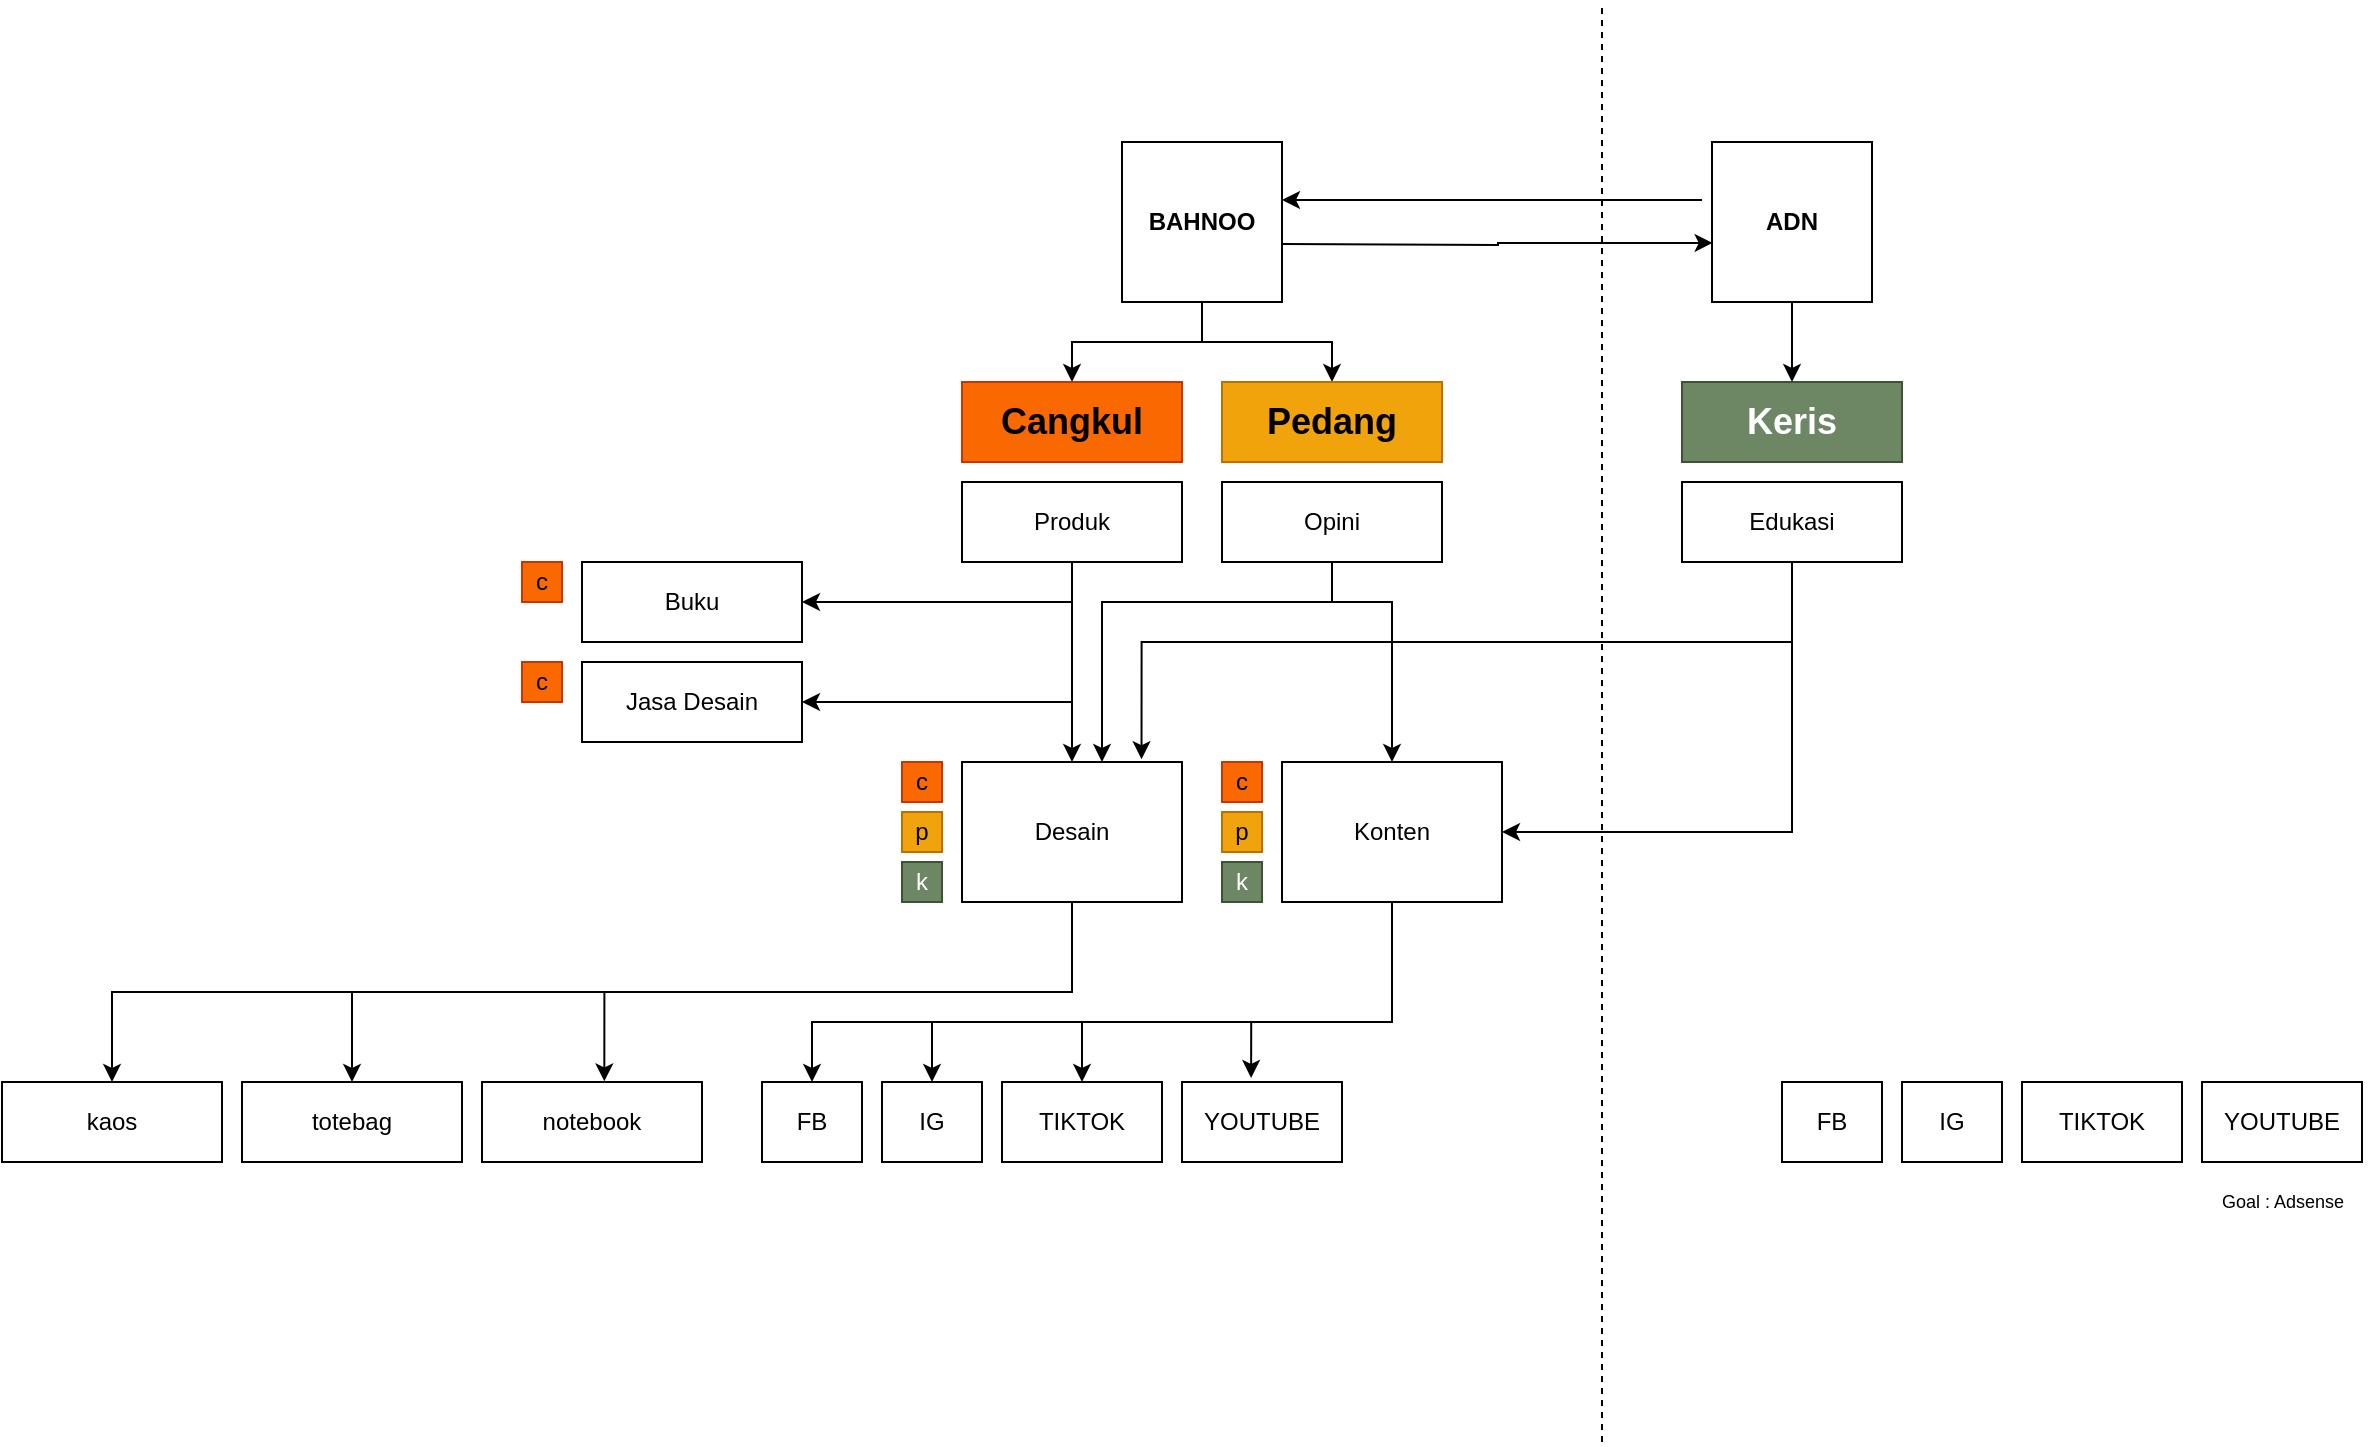 <mxfile version="20.7.4" type="github">
  <diagram id="3FAYzUAJw1p4qOGToEqN" name="Page-1">
    <mxGraphModel dx="1257" dy="631" grid="1" gridSize="10" guides="1" tooltips="1" connect="1" arrows="1" fold="1" page="1" pageScale="1" pageWidth="2336" pageHeight="1654" math="0" shadow="0">
      <root>
        <mxCell id="0" />
        <mxCell id="1" parent="0" />
        <mxCell id="1m_I83HTcoRCwd1rOjIo-9" style="edgeStyle=orthogonalEdgeStyle;rounded=0;orthogonalLoop=1;jettySize=auto;html=1;exitX=0.5;exitY=1;exitDx=0;exitDy=0;entryX=0.5;entryY=0;entryDx=0;entryDy=0;" parent="1" source="1m_I83HTcoRCwd1rOjIo-1" target="1m_I83HTcoRCwd1rOjIo-5" edge="1">
          <mxGeometry relative="1" as="geometry" />
        </mxCell>
        <mxCell id="1m_I83HTcoRCwd1rOjIo-10" style="edgeStyle=orthogonalEdgeStyle;rounded=0;orthogonalLoop=1;jettySize=auto;html=1;exitX=0.5;exitY=1;exitDx=0;exitDy=0;entryX=0.5;entryY=0;entryDx=0;entryDy=0;" parent="1" source="1m_I83HTcoRCwd1rOjIo-1" target="1m_I83HTcoRCwd1rOjIo-7" edge="1">
          <mxGeometry relative="1" as="geometry" />
        </mxCell>
        <mxCell id="1m_I83HTcoRCwd1rOjIo-14" style="edgeStyle=orthogonalEdgeStyle;rounded=0;orthogonalLoop=1;jettySize=auto;html=1;exitX=1;exitY=0.75;exitDx=0;exitDy=0;entryX=0.004;entryY=0.631;entryDx=0;entryDy=0;entryPerimeter=0;" parent="1" target="1m_I83HTcoRCwd1rOjIo-2" edge="1">
          <mxGeometry relative="1" as="geometry">
            <mxPoint x="900" y="461" as="sourcePoint" />
            <mxPoint x="1060" y="461" as="targetPoint" />
          </mxGeometry>
        </mxCell>
        <mxCell id="1m_I83HTcoRCwd1rOjIo-1" value="&lt;b&gt;BAHNOO&lt;/b&gt;" style="whiteSpace=wrap;html=1;aspect=fixed;" parent="1" vertex="1">
          <mxGeometry x="820" y="410" width="80" height="80" as="geometry" />
        </mxCell>
        <mxCell id="1m_I83HTcoRCwd1rOjIo-13" style="edgeStyle=orthogonalEdgeStyle;rounded=0;orthogonalLoop=1;jettySize=auto;html=1;entryX=1;entryY=0.25;entryDx=0;entryDy=0;" parent="1" edge="1">
          <mxGeometry relative="1" as="geometry">
            <mxPoint x="1110" y="439" as="sourcePoint" />
            <mxPoint x="900" y="439" as="targetPoint" />
          </mxGeometry>
        </mxCell>
        <mxCell id="1m_I83HTcoRCwd1rOjIo-15" style="edgeStyle=orthogonalEdgeStyle;rounded=0;orthogonalLoop=1;jettySize=auto;html=1;exitX=0.5;exitY=1;exitDx=0;exitDy=0;entryX=0.5;entryY=0;entryDx=0;entryDy=0;" parent="1" source="1m_I83HTcoRCwd1rOjIo-2" target="1m_I83HTcoRCwd1rOjIo-8" edge="1">
          <mxGeometry relative="1" as="geometry" />
        </mxCell>
        <mxCell id="1m_I83HTcoRCwd1rOjIo-2" value="&lt;div&gt;&lt;b&gt;ADN&lt;/b&gt;&lt;/div&gt;" style="whiteSpace=wrap;html=1;aspect=fixed;" parent="1" vertex="1">
          <mxGeometry x="1115" y="410" width="80" height="80" as="geometry" />
        </mxCell>
        <mxCell id="1m_I83HTcoRCwd1rOjIo-5" value="&lt;h2&gt;Cangkul&lt;/h2&gt;" style="rounded=0;whiteSpace=wrap;html=1;fillColor=#fa6800;strokeColor=#C73500;fontColor=#000000;" parent="1" vertex="1">
          <mxGeometry x="740" y="530" width="110" height="40" as="geometry" />
        </mxCell>
        <mxCell id="1m_I83HTcoRCwd1rOjIo-7" value="&lt;h2&gt;Pedang&lt;/h2&gt;" style="rounded=0;whiteSpace=wrap;html=1;fillColor=#f0a30a;strokeColor=#BD7000;fontColor=#000000;" parent="1" vertex="1">
          <mxGeometry x="870" y="530" width="110" height="40" as="geometry" />
        </mxCell>
        <mxCell id="1m_I83HTcoRCwd1rOjIo-8" value="&lt;h2&gt;Keris&lt;/h2&gt;" style="rounded=0;whiteSpace=wrap;html=1;fillColor=#6d8764;strokeColor=#3A5431;fontColor=#ffffff;" parent="1" vertex="1">
          <mxGeometry x="1100" y="530" width="110" height="40" as="geometry" />
        </mxCell>
        <mxCell id="1m_I83HTcoRCwd1rOjIo-30" style="edgeStyle=orthogonalEdgeStyle;rounded=0;orthogonalLoop=1;jettySize=auto;html=1;exitX=0.5;exitY=1;exitDx=0;exitDy=0;entryX=1;entryY=0.5;entryDx=0;entryDy=0;" parent="1" source="1m_I83HTcoRCwd1rOjIo-16" target="1m_I83HTcoRCwd1rOjIo-25" edge="1">
          <mxGeometry relative="1" as="geometry" />
        </mxCell>
        <mxCell id="1m_I83HTcoRCwd1rOjIo-31" style="edgeStyle=orthogonalEdgeStyle;rounded=0;orthogonalLoop=1;jettySize=auto;html=1;exitX=0.5;exitY=1;exitDx=0;exitDy=0;entryX=0.816;entryY=-0.02;entryDx=0;entryDy=0;entryPerimeter=0;" parent="1" source="1m_I83HTcoRCwd1rOjIo-16" target="1m_I83HTcoRCwd1rOjIo-19" edge="1">
          <mxGeometry relative="1" as="geometry">
            <Array as="points">
              <mxPoint x="1155" y="660" />
              <mxPoint x="830" y="660" />
            </Array>
          </mxGeometry>
        </mxCell>
        <mxCell id="1m_I83HTcoRCwd1rOjIo-16" value="Edukasi" style="rounded=0;whiteSpace=wrap;html=1;" parent="1" vertex="1">
          <mxGeometry x="1100" y="580" width="110" height="40" as="geometry" />
        </mxCell>
        <mxCell id="1m_I83HTcoRCwd1rOjIo-26" style="edgeStyle=orthogonalEdgeStyle;rounded=0;orthogonalLoop=1;jettySize=auto;html=1;exitX=0.5;exitY=1;exitDx=0;exitDy=0;entryX=0.5;entryY=0;entryDx=0;entryDy=0;" parent="1" source="1m_I83HTcoRCwd1rOjIo-17" target="1m_I83HTcoRCwd1rOjIo-25" edge="1">
          <mxGeometry relative="1" as="geometry">
            <Array as="points">
              <mxPoint x="925" y="640" />
              <mxPoint x="955" y="640" />
            </Array>
          </mxGeometry>
        </mxCell>
        <mxCell id="1m_I83HTcoRCwd1rOjIo-29" style="edgeStyle=orthogonalEdgeStyle;rounded=0;orthogonalLoop=1;jettySize=auto;html=1;exitX=0.5;exitY=1;exitDx=0;exitDy=0;" parent="1" source="1m_I83HTcoRCwd1rOjIo-17" target="1m_I83HTcoRCwd1rOjIo-19" edge="1">
          <mxGeometry relative="1" as="geometry">
            <Array as="points">
              <mxPoint x="925" y="640" />
              <mxPoint x="810" y="640" />
            </Array>
          </mxGeometry>
        </mxCell>
        <mxCell id="1m_I83HTcoRCwd1rOjIo-17" value="Opini" style="rounded=0;whiteSpace=wrap;html=1;" parent="1" vertex="1">
          <mxGeometry x="870" y="580" width="110" height="40" as="geometry" />
        </mxCell>
        <mxCell id="1m_I83HTcoRCwd1rOjIo-23" style="edgeStyle=orthogonalEdgeStyle;rounded=0;orthogonalLoop=1;jettySize=auto;html=1;exitX=0.5;exitY=1;exitDx=0;exitDy=0;entryX=1;entryY=0.5;entryDx=0;entryDy=0;" parent="1" source="1m_I83HTcoRCwd1rOjIo-18" target="1m_I83HTcoRCwd1rOjIo-20" edge="1">
          <mxGeometry relative="1" as="geometry" />
        </mxCell>
        <mxCell id="1m_I83HTcoRCwd1rOjIo-24" style="edgeStyle=orthogonalEdgeStyle;rounded=0;orthogonalLoop=1;jettySize=auto;html=1;exitX=0.5;exitY=1;exitDx=0;exitDy=0;entryX=1;entryY=0.5;entryDx=0;entryDy=0;" parent="1" source="1m_I83HTcoRCwd1rOjIo-18" target="1m_I83HTcoRCwd1rOjIo-21" edge="1">
          <mxGeometry relative="1" as="geometry" />
        </mxCell>
        <mxCell id="1m_I83HTcoRCwd1rOjIo-28" style="edgeStyle=orthogonalEdgeStyle;rounded=0;orthogonalLoop=1;jettySize=auto;html=1;exitX=0.5;exitY=1;exitDx=0;exitDy=0;entryX=0.5;entryY=0;entryDx=0;entryDy=0;" parent="1" source="1m_I83HTcoRCwd1rOjIo-18" target="1m_I83HTcoRCwd1rOjIo-19" edge="1">
          <mxGeometry relative="1" as="geometry" />
        </mxCell>
        <mxCell id="1m_I83HTcoRCwd1rOjIo-18" value="Produk" style="rounded=0;whiteSpace=wrap;html=1;" parent="1" vertex="1">
          <mxGeometry x="740" y="580" width="110" height="40" as="geometry" />
        </mxCell>
        <mxCell id="1m_I83HTcoRCwd1rOjIo-33" style="edgeStyle=orthogonalEdgeStyle;rounded=0;orthogonalLoop=1;jettySize=auto;html=1;exitX=0.5;exitY=1;exitDx=0;exitDy=0;entryX=0.5;entryY=0;entryDx=0;entryDy=0;" parent="1" source="1m_I83HTcoRCwd1rOjIo-19" target="1m_I83HTcoRCwd1rOjIo-32" edge="1">
          <mxGeometry relative="1" as="geometry" />
        </mxCell>
        <mxCell id="1m_I83HTcoRCwd1rOjIo-36" style="edgeStyle=orthogonalEdgeStyle;rounded=0;orthogonalLoop=1;jettySize=auto;html=1;exitX=0.5;exitY=1;exitDx=0;exitDy=0;entryX=0.556;entryY=-0.008;entryDx=0;entryDy=0;entryPerimeter=0;" parent="1" source="1m_I83HTcoRCwd1rOjIo-19" target="1m_I83HTcoRCwd1rOjIo-35" edge="1">
          <mxGeometry relative="1" as="geometry" />
        </mxCell>
        <mxCell id="1m_I83HTcoRCwd1rOjIo-37" style="edgeStyle=orthogonalEdgeStyle;rounded=0;orthogonalLoop=1;jettySize=auto;html=1;exitX=0.5;exitY=1;exitDx=0;exitDy=0;entryX=0.5;entryY=0;entryDx=0;entryDy=0;" parent="1" source="1m_I83HTcoRCwd1rOjIo-19" target="1m_I83HTcoRCwd1rOjIo-34" edge="1">
          <mxGeometry relative="1" as="geometry" />
        </mxCell>
        <mxCell id="1m_I83HTcoRCwd1rOjIo-19" value="Desain" style="rounded=0;whiteSpace=wrap;html=1;" parent="1" vertex="1">
          <mxGeometry x="740" y="720" width="110" height="70" as="geometry" />
        </mxCell>
        <mxCell id="1m_I83HTcoRCwd1rOjIo-20" value="Buku" style="rounded=0;whiteSpace=wrap;html=1;" parent="1" vertex="1">
          <mxGeometry x="550" y="620" width="110" height="40" as="geometry" />
        </mxCell>
        <mxCell id="1m_I83HTcoRCwd1rOjIo-21" value="Jasa Desain" style="rounded=0;whiteSpace=wrap;html=1;" parent="1" vertex="1">
          <mxGeometry x="550" y="670" width="110" height="40" as="geometry" />
        </mxCell>
        <mxCell id="JSvmi1KyG3PtcBwtpsvf-20" style="edgeStyle=orthogonalEdgeStyle;rounded=0;orthogonalLoop=1;jettySize=auto;html=1;exitX=0.5;exitY=1;exitDx=0;exitDy=0;entryX=0.5;entryY=0;entryDx=0;entryDy=0;" edge="1" parent="1" source="1m_I83HTcoRCwd1rOjIo-25" target="JSvmi1KyG3PtcBwtpsvf-8">
          <mxGeometry relative="1" as="geometry">
            <Array as="points">
              <mxPoint x="955" y="850" />
              <mxPoint x="665" y="850" />
            </Array>
          </mxGeometry>
        </mxCell>
        <mxCell id="JSvmi1KyG3PtcBwtpsvf-21" style="edgeStyle=orthogonalEdgeStyle;rounded=0;orthogonalLoop=1;jettySize=auto;html=1;exitX=0.5;exitY=1;exitDx=0;exitDy=0;entryX=0.5;entryY=0;entryDx=0;entryDy=0;" edge="1" parent="1" source="1m_I83HTcoRCwd1rOjIo-25" target="JSvmi1KyG3PtcBwtpsvf-9">
          <mxGeometry relative="1" as="geometry">
            <Array as="points">
              <mxPoint x="955" y="850" />
              <mxPoint x="725" y="850" />
            </Array>
          </mxGeometry>
        </mxCell>
        <mxCell id="JSvmi1KyG3PtcBwtpsvf-22" style="edgeStyle=orthogonalEdgeStyle;rounded=0;orthogonalLoop=1;jettySize=auto;html=1;exitX=0.5;exitY=1;exitDx=0;exitDy=0;entryX=0.5;entryY=0;entryDx=0;entryDy=0;" edge="1" parent="1" source="1m_I83HTcoRCwd1rOjIo-25" target="JSvmi1KyG3PtcBwtpsvf-11">
          <mxGeometry relative="1" as="geometry">
            <Array as="points">
              <mxPoint x="955" y="850" />
              <mxPoint x="800" y="850" />
            </Array>
          </mxGeometry>
        </mxCell>
        <mxCell id="JSvmi1KyG3PtcBwtpsvf-23" style="edgeStyle=orthogonalEdgeStyle;rounded=0;orthogonalLoop=1;jettySize=auto;html=1;exitX=0.5;exitY=1;exitDx=0;exitDy=0;entryX=0.432;entryY=-0.05;entryDx=0;entryDy=0;entryPerimeter=0;" edge="1" parent="1" source="1m_I83HTcoRCwd1rOjIo-25" target="JSvmi1KyG3PtcBwtpsvf-10">
          <mxGeometry relative="1" as="geometry">
            <Array as="points">
              <mxPoint x="955" y="850" />
              <mxPoint x="885" y="850" />
            </Array>
          </mxGeometry>
        </mxCell>
        <mxCell id="1m_I83HTcoRCwd1rOjIo-25" value="Konten" style="rounded=0;whiteSpace=wrap;html=1;" parent="1" vertex="1">
          <mxGeometry x="900" y="720" width="110" height="70" as="geometry" />
        </mxCell>
        <mxCell id="1m_I83HTcoRCwd1rOjIo-32" value="kaos" style="rounded=0;whiteSpace=wrap;html=1;" parent="1" vertex="1">
          <mxGeometry x="260" y="880" width="110" height="40" as="geometry" />
        </mxCell>
        <mxCell id="1m_I83HTcoRCwd1rOjIo-34" value="totebag" style="rounded=0;whiteSpace=wrap;html=1;" parent="1" vertex="1">
          <mxGeometry x="380" y="880" width="110" height="40" as="geometry" />
        </mxCell>
        <mxCell id="1m_I83HTcoRCwd1rOjIo-35" value="notebook" style="rounded=0;whiteSpace=wrap;html=1;" parent="1" vertex="1">
          <mxGeometry x="500" y="880" width="110" height="40" as="geometry" />
        </mxCell>
        <mxCell id="JSvmi1KyG3PtcBwtpsvf-1" value="c" style="rounded=0;whiteSpace=wrap;html=1;fillColor=#fa6800;strokeColor=#C73500;fontColor=#000000;" vertex="1" parent="1">
          <mxGeometry x="520" y="620" width="20" height="20" as="geometry" />
        </mxCell>
        <mxCell id="JSvmi1KyG3PtcBwtpsvf-2" value="c" style="rounded=0;whiteSpace=wrap;html=1;fillColor=#fa6800;strokeColor=#C73500;fontColor=#000000;" vertex="1" parent="1">
          <mxGeometry x="520" y="670" width="20" height="20" as="geometry" />
        </mxCell>
        <mxCell id="JSvmi1KyG3PtcBwtpsvf-4" value="c" style="rounded=0;whiteSpace=wrap;html=1;fillColor=#fa6800;strokeColor=#C73500;fontColor=#000000;" vertex="1" parent="1">
          <mxGeometry x="710" y="720" width="20" height="20" as="geometry" />
        </mxCell>
        <mxCell id="JSvmi1KyG3PtcBwtpsvf-5" value="p" style="rounded=0;whiteSpace=wrap;html=1;fillColor=#f0a30a;strokeColor=#BD7000;fontColor=#000000;" vertex="1" parent="1">
          <mxGeometry x="710" y="745" width="20" height="20" as="geometry" />
        </mxCell>
        <mxCell id="JSvmi1KyG3PtcBwtpsvf-6" value="k" style="rounded=0;whiteSpace=wrap;html=1;fillColor=#6d8764;strokeColor=#3A5431;fontColor=#ffffff;" vertex="1" parent="1">
          <mxGeometry x="710" y="770" width="20" height="20" as="geometry" />
        </mxCell>
        <mxCell id="JSvmi1KyG3PtcBwtpsvf-8" value="FB" style="rounded=0;whiteSpace=wrap;html=1;" vertex="1" parent="1">
          <mxGeometry x="640" y="880" width="50" height="40" as="geometry" />
        </mxCell>
        <mxCell id="JSvmi1KyG3PtcBwtpsvf-9" value="IG" style="rounded=0;whiteSpace=wrap;html=1;" vertex="1" parent="1">
          <mxGeometry x="700" y="880" width="50" height="40" as="geometry" />
        </mxCell>
        <mxCell id="JSvmi1KyG3PtcBwtpsvf-10" value="YOUTUBE" style="rounded=0;whiteSpace=wrap;html=1;" vertex="1" parent="1">
          <mxGeometry x="850" y="880" width="80" height="40" as="geometry" />
        </mxCell>
        <mxCell id="JSvmi1KyG3PtcBwtpsvf-11" value="&lt;div&gt;TIKTOK&lt;/div&gt;" style="rounded=0;whiteSpace=wrap;html=1;" vertex="1" parent="1">
          <mxGeometry x="760" y="880" width="80" height="40" as="geometry" />
        </mxCell>
        <mxCell id="JSvmi1KyG3PtcBwtpsvf-12" value="FB" style="rounded=0;whiteSpace=wrap;html=1;" vertex="1" parent="1">
          <mxGeometry x="1150" y="880" width="50" height="40" as="geometry" />
        </mxCell>
        <mxCell id="JSvmi1KyG3PtcBwtpsvf-13" value="IG" style="rounded=0;whiteSpace=wrap;html=1;" vertex="1" parent="1">
          <mxGeometry x="1210" y="880" width="50" height="40" as="geometry" />
        </mxCell>
        <mxCell id="JSvmi1KyG3PtcBwtpsvf-14" value="YOUTUBE" style="rounded=0;whiteSpace=wrap;html=1;" vertex="1" parent="1">
          <mxGeometry x="1360" y="880" width="80" height="40" as="geometry" />
        </mxCell>
        <mxCell id="JSvmi1KyG3PtcBwtpsvf-15" value="&lt;div&gt;TIKTOK&lt;/div&gt;" style="rounded=0;whiteSpace=wrap;html=1;" vertex="1" parent="1">
          <mxGeometry x="1270" y="880" width="80" height="40" as="geometry" />
        </mxCell>
        <mxCell id="JSvmi1KyG3PtcBwtpsvf-16" value="" style="endArrow=none;dashed=1;html=1;rounded=0;" edge="1" parent="1">
          <mxGeometry width="50" height="50" relative="1" as="geometry">
            <mxPoint x="1060" y="1060" as="sourcePoint" />
            <mxPoint x="1060" y="340" as="targetPoint" />
          </mxGeometry>
        </mxCell>
        <mxCell id="JSvmi1KyG3PtcBwtpsvf-17" value="c" style="rounded=0;whiteSpace=wrap;html=1;fillColor=#fa6800;strokeColor=#C73500;fontColor=#000000;" vertex="1" parent="1">
          <mxGeometry x="870" y="720" width="20" height="20" as="geometry" />
        </mxCell>
        <mxCell id="JSvmi1KyG3PtcBwtpsvf-18" value="p" style="rounded=0;whiteSpace=wrap;html=1;fillColor=#f0a30a;strokeColor=#BD7000;fontColor=#000000;" vertex="1" parent="1">
          <mxGeometry x="870" y="745" width="20" height="20" as="geometry" />
        </mxCell>
        <mxCell id="JSvmi1KyG3PtcBwtpsvf-19" value="k" style="rounded=0;whiteSpace=wrap;html=1;fillColor=#6d8764;strokeColor=#3A5431;fontColor=#ffffff;" vertex="1" parent="1">
          <mxGeometry x="870" y="770" width="20" height="20" as="geometry" />
        </mxCell>
        <mxCell id="JSvmi1KyG3PtcBwtpsvf-26" value="&lt;font style=&quot;font-size: 9px;&quot;&gt;Goal : Adsense&lt;/font&gt;" style="text;html=1;align=center;verticalAlign=middle;resizable=0;points=[];autosize=1;strokeColor=none;fillColor=none;fontSize=8;" vertex="1" parent="1">
          <mxGeometry x="1355" y="930" width="90" height="20" as="geometry" />
        </mxCell>
      </root>
    </mxGraphModel>
  </diagram>
</mxfile>
